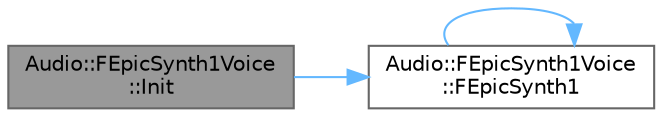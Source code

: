 digraph "Audio::FEpicSynth1Voice::Init"
{
 // INTERACTIVE_SVG=YES
 // LATEX_PDF_SIZE
  bgcolor="transparent";
  edge [fontname=Helvetica,fontsize=10,labelfontname=Helvetica,labelfontsize=10];
  node [fontname=Helvetica,fontsize=10,shape=box,height=0.2,width=0.4];
  rankdir="LR";
  Node1 [id="Node000001",label="Audio::FEpicSynth1Voice\l::Init",height=0.2,width=0.4,color="gray40", fillcolor="grey60", style="filled", fontcolor="black",tooltip=" "];
  Node1 -> Node2 [id="edge1_Node000001_Node000002",color="steelblue1",style="solid",tooltip=" "];
  Node2 [id="Node000002",label="Audio::FEpicSynth1Voice\l::FEpicSynth1",height=0.2,width=0.4,color="grey40", fillcolor="white", style="filled",URL="$d0/da1/classAudio_1_1FEpicSynth1Voice.html#affcb55a0a57af166360483fb2d043fd8",tooltip=" "];
  Node2 -> Node2 [id="edge2_Node000002_Node000002",color="steelblue1",style="solid",tooltip=" "];
}
